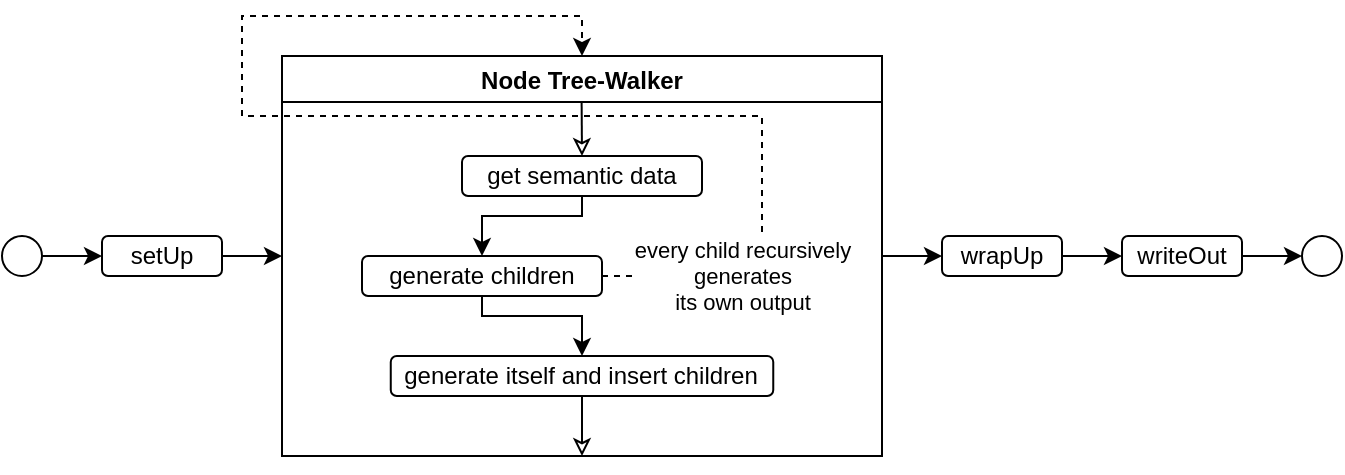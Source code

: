 <mxfile version="26.0.11">
  <diagram name="Page-1" id="SKxbdYEz0Udf0kq5tsHu">
    <mxGraphModel dx="1647" dy="926" grid="1" gridSize="10" guides="1" tooltips="1" connect="1" arrows="1" fold="1" page="1" pageScale="1" pageWidth="850" pageHeight="1100" math="0" shadow="0">
      <root>
        <mxCell id="0" />
        <mxCell id="1" parent="0" />
        <mxCell id="VlZ2v_fk2NY_mcCwQmAX-3" style="edgeStyle=orthogonalEdgeStyle;rounded=0;orthogonalLoop=1;jettySize=auto;html=1;exitX=1;exitY=0.5;exitDx=0;exitDy=0;entryX=0;entryY=0.5;entryDx=0;entryDy=0;" parent="1" source="VlZ2v_fk2NY_mcCwQmAX-1" target="VlZ2v_fk2NY_mcCwQmAX-2" edge="1">
          <mxGeometry relative="1" as="geometry" />
        </mxCell>
        <mxCell id="VlZ2v_fk2NY_mcCwQmAX-1" value="" style="ellipse;whiteSpace=wrap;html=1;aspect=fixed;" parent="1" vertex="1">
          <mxGeometry x="80" y="340" width="20" height="20" as="geometry" />
        </mxCell>
        <mxCell id="VlZ2v_fk2NY_mcCwQmAX-10" style="edgeStyle=orthogonalEdgeStyle;rounded=0;orthogonalLoop=1;jettySize=auto;html=1;exitX=1;exitY=0.5;exitDx=0;exitDy=0;" parent="1" source="VlZ2v_fk2NY_mcCwQmAX-2" edge="1">
          <mxGeometry relative="1" as="geometry">
            <mxPoint x="220" y="350.074" as="targetPoint" />
          </mxGeometry>
        </mxCell>
        <mxCell id="VlZ2v_fk2NY_mcCwQmAX-2" value="setUp" style="rounded=1;whiteSpace=wrap;html=1;" parent="1" vertex="1">
          <mxGeometry x="130" y="340" width="60" height="20" as="geometry" />
        </mxCell>
        <mxCell id="VlZ2v_fk2NY_mcCwQmAX-11" style="edgeStyle=orthogonalEdgeStyle;rounded=0;orthogonalLoop=1;jettySize=auto;html=1;exitX=0;exitY=0.5;exitDx=0;exitDy=0;startArrow=classic;startFill=1;endArrow=none;" parent="1" source="VlZ2v_fk2NY_mcCwQmAX-6" edge="1">
          <mxGeometry relative="1" as="geometry">
            <mxPoint x="520" y="350.074" as="targetPoint" />
          </mxGeometry>
        </mxCell>
        <mxCell id="VlZ2v_fk2NY_mcCwQmAX-28" style="edgeStyle=orthogonalEdgeStyle;rounded=0;orthogonalLoop=1;jettySize=auto;html=1;exitX=1;exitY=0.5;exitDx=0;exitDy=0;entryX=0;entryY=0.5;entryDx=0;entryDy=0;" parent="1" source="VlZ2v_fk2NY_mcCwQmAX-6" target="VlZ2v_fk2NY_mcCwQmAX-27" edge="1">
          <mxGeometry relative="1" as="geometry" />
        </mxCell>
        <mxCell id="VlZ2v_fk2NY_mcCwQmAX-6" value="wrapUp" style="rounded=1;whiteSpace=wrap;html=1;" parent="1" vertex="1">
          <mxGeometry x="550" y="340" width="60" height="20" as="geometry" />
        </mxCell>
        <mxCell id="VlZ2v_fk2NY_mcCwQmAX-7" value="" style="ellipse;whiteSpace=wrap;html=1;aspect=fixed;" parent="1" vertex="1">
          <mxGeometry x="730" y="340" width="20" height="20" as="geometry" />
        </mxCell>
        <mxCell id="VlZ2v_fk2NY_mcCwQmAX-9" value="Node Tree-Walker" style="swimlane;startSize=23;" parent="1" vertex="1">
          <mxGeometry x="220" y="250" width="300" height="200" as="geometry" />
        </mxCell>
        <mxCell id="VlZ2v_fk2NY_mcCwQmAX-23" style="edgeStyle=orthogonalEdgeStyle;rounded=0;orthogonalLoop=1;jettySize=auto;html=1;exitX=0.5;exitY=1;exitDx=0;exitDy=0;entryX=0.5;entryY=1;entryDx=0;entryDy=0;endArrow=classic;endFill=0;" parent="VlZ2v_fk2NY_mcCwQmAX-9" source="VlZ2v_fk2NY_mcCwQmAX-13" target="VlZ2v_fk2NY_mcCwQmAX-9" edge="1">
          <mxGeometry relative="1" as="geometry" />
        </mxCell>
        <mxCell id="VlZ2v_fk2NY_mcCwQmAX-13" value="generate itself and insert children" style="rounded=1;whiteSpace=wrap;html=1;" parent="VlZ2v_fk2NY_mcCwQmAX-9" vertex="1">
          <mxGeometry x="54.38" y="150" width="191.25" height="20" as="geometry" />
        </mxCell>
        <mxCell id="VlZ2v_fk2NY_mcCwQmAX-22" style="edgeStyle=orthogonalEdgeStyle;rounded=0;orthogonalLoop=1;jettySize=auto;html=1;exitX=0.5;exitY=1;exitDx=0;exitDy=0;entryX=0.5;entryY=0;entryDx=0;entryDy=0;" parent="VlZ2v_fk2NY_mcCwQmAX-9" source="VlZ2v_fk2NY_mcCwQmAX-14" target="VlZ2v_fk2NY_mcCwQmAX-13" edge="1">
          <mxGeometry relative="1" as="geometry">
            <Array as="points">
              <mxPoint x="100" y="130" />
              <mxPoint x="150" y="130" />
            </Array>
          </mxGeometry>
        </mxCell>
        <mxCell id="VlZ2v_fk2NY_mcCwQmAX-25" style="edgeStyle=orthogonalEdgeStyle;rounded=0;orthogonalLoop=1;jettySize=auto;html=1;exitX=1;exitY=0.5;exitDx=0;exitDy=0;entryX=0.5;entryY=0;entryDx=0;entryDy=0;dashed=1;" parent="VlZ2v_fk2NY_mcCwQmAX-9" source="VlZ2v_fk2NY_mcCwQmAX-14" target="VlZ2v_fk2NY_mcCwQmAX-9" edge="1">
          <mxGeometry relative="1" as="geometry">
            <Array as="points">
              <mxPoint x="240" y="110" />
              <mxPoint x="240" y="30" />
              <mxPoint x="-20" y="30" />
              <mxPoint x="-20" y="-20" />
              <mxPoint x="150" y="-20" />
            </Array>
          </mxGeometry>
        </mxCell>
        <mxCell id="VlZ2v_fk2NY_mcCwQmAX-26" value="&lt;div&gt;every child recursively&lt;/div&gt;&lt;div&gt;generates&lt;/div&gt;&lt;div&gt;its own output&lt;/div&gt;" style="edgeLabel;html=1;align=center;verticalAlign=middle;resizable=0;points=[];" parent="VlZ2v_fk2NY_mcCwQmAX-25" vertex="1" connectable="0">
          <mxGeometry x="-0.883" relative="1" as="geometry">
            <mxPoint x="31" as="offset" />
          </mxGeometry>
        </mxCell>
        <mxCell id="VlZ2v_fk2NY_mcCwQmAX-14" value="generate children" style="rounded=1;whiteSpace=wrap;html=1;" parent="VlZ2v_fk2NY_mcCwQmAX-9" vertex="1">
          <mxGeometry x="40" y="100" width="120" height="20" as="geometry" />
        </mxCell>
        <mxCell id="VlZ2v_fk2NY_mcCwQmAX-20" style="edgeStyle=orthogonalEdgeStyle;rounded=0;orthogonalLoop=1;jettySize=auto;html=1;exitX=0.5;exitY=0;exitDx=0;exitDy=0;startArrow=classic;startFill=0;endArrow=none;" parent="VlZ2v_fk2NY_mcCwQmAX-9" source="VlZ2v_fk2NY_mcCwQmAX-18" edge="1">
          <mxGeometry relative="1" as="geometry">
            <mxPoint x="149.815" y="23" as="targetPoint" />
            <mxPoint x="150" y="43" as="sourcePoint" />
          </mxGeometry>
        </mxCell>
        <mxCell id="VlZ2v_fk2NY_mcCwQmAX-21" style="edgeStyle=orthogonalEdgeStyle;rounded=0;orthogonalLoop=1;jettySize=auto;html=1;exitX=0.5;exitY=1;exitDx=0;exitDy=0;entryX=0.5;entryY=0;entryDx=0;entryDy=0;" parent="VlZ2v_fk2NY_mcCwQmAX-9" source="VlZ2v_fk2NY_mcCwQmAX-18" target="VlZ2v_fk2NY_mcCwQmAX-14" edge="1">
          <mxGeometry relative="1" as="geometry">
            <Array as="points">
              <mxPoint x="150" y="80" />
              <mxPoint x="100" y="80" />
            </Array>
          </mxGeometry>
        </mxCell>
        <mxCell id="VlZ2v_fk2NY_mcCwQmAX-18" value="get semantic data" style="rounded=1;whiteSpace=wrap;html=1;" parent="VlZ2v_fk2NY_mcCwQmAX-9" vertex="1">
          <mxGeometry x="90" y="50" width="120" height="20" as="geometry" />
        </mxCell>
        <mxCell id="VlZ2v_fk2NY_mcCwQmAX-29" style="edgeStyle=orthogonalEdgeStyle;rounded=0;orthogonalLoop=1;jettySize=auto;html=1;exitX=1;exitY=0.5;exitDx=0;exitDy=0;entryX=0;entryY=0.5;entryDx=0;entryDy=0;" parent="1" source="VlZ2v_fk2NY_mcCwQmAX-27" target="VlZ2v_fk2NY_mcCwQmAX-7" edge="1">
          <mxGeometry relative="1" as="geometry" />
        </mxCell>
        <mxCell id="VlZ2v_fk2NY_mcCwQmAX-27" value="writeOut" style="rounded=1;whiteSpace=wrap;html=1;" parent="1" vertex="1">
          <mxGeometry x="640" y="340" width="60" height="20" as="geometry" />
        </mxCell>
      </root>
    </mxGraphModel>
  </diagram>
</mxfile>
